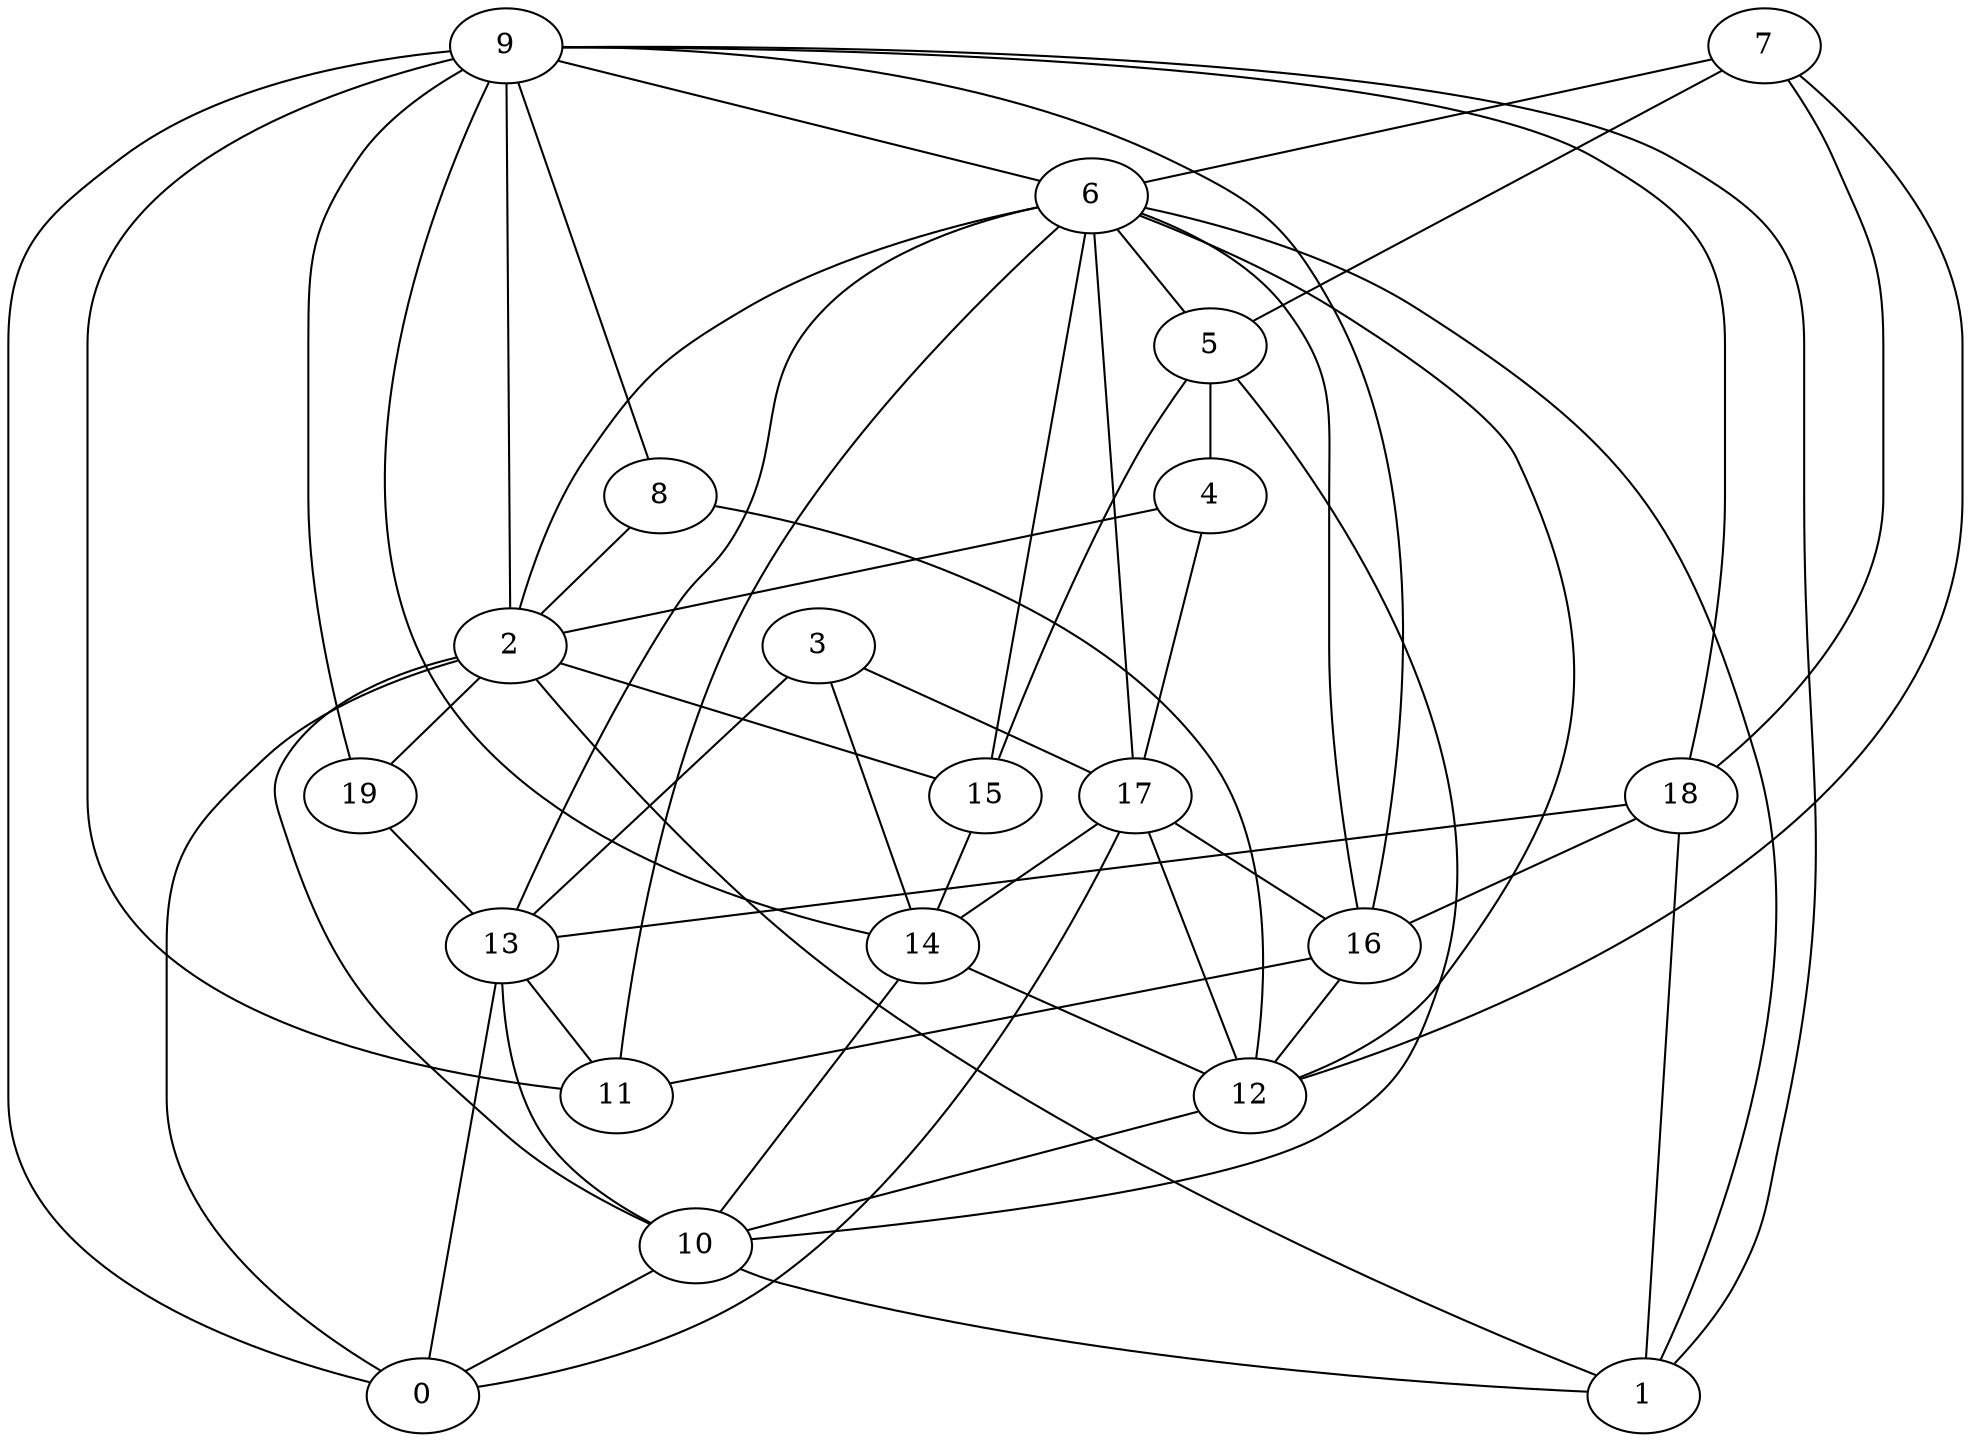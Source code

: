 digraph GG_graph {

subgraph G_graph {
edge [color = black]
"4" -> "2" [dir = none]
"4" -> "17" [dir = none]
"5" -> "15" [dir = none]
"5" -> "10" [dir = none]
"5" -> "4" [dir = none]
"12" -> "10" [dir = none]
"8" -> "12" [dir = none]
"8" -> "2" [dir = none]
"3" -> "17" [dir = none]
"3" -> "14" [dir = none]
"3" -> "13" [dir = none]
"16" -> "12" [dir = none]
"16" -> "11" [dir = none]
"2" -> "19" [dir = none]
"2" -> "15" [dir = none]
"2" -> "10" [dir = none]
"2" -> "0" [dir = none]
"2" -> "1" [dir = none]
"7" -> "6" [dir = none]
"7" -> "18" [dir = none]
"7" -> "5" [dir = none]
"7" -> "12" [dir = none]
"17" -> "14" [dir = none]
"17" -> "16" [dir = none]
"17" -> "12" [dir = none]
"17" -> "0" [dir = none]
"10" -> "0" [dir = none]
"10" -> "1" [dir = none]
"15" -> "14" [dir = none]
"13" -> "11" [dir = none]
"13" -> "10" [dir = none]
"13" -> "0" [dir = none]
"9" -> "8" [dir = none]
"9" -> "16" [dir = none]
"9" -> "14" [dir = none]
"9" -> "11" [dir = none]
"9" -> "6" [dir = none]
"9" -> "0" [dir = none]
"9" -> "19" [dir = none]
"9" -> "2" [dir = none]
"9" -> "18" [dir = none]
"9" -> "1" [dir = none]
"19" -> "13" [dir = none]
"6" -> "11" [dir = none]
"6" -> "13" [dir = none]
"6" -> "16" [dir = none]
"6" -> "5" [dir = none]
"6" -> "1" [dir = none]
"6" -> "17" [dir = none]
"6" -> "12" [dir = none]
"6" -> "2" [dir = none]
"6" -> "15" [dir = none]
"18" -> "1" [dir = none]
"18" -> "16" [dir = none]
"18" -> "13" [dir = none]
"14" -> "12" [dir = none]
"14" -> "10" [dir = none]
}

}
